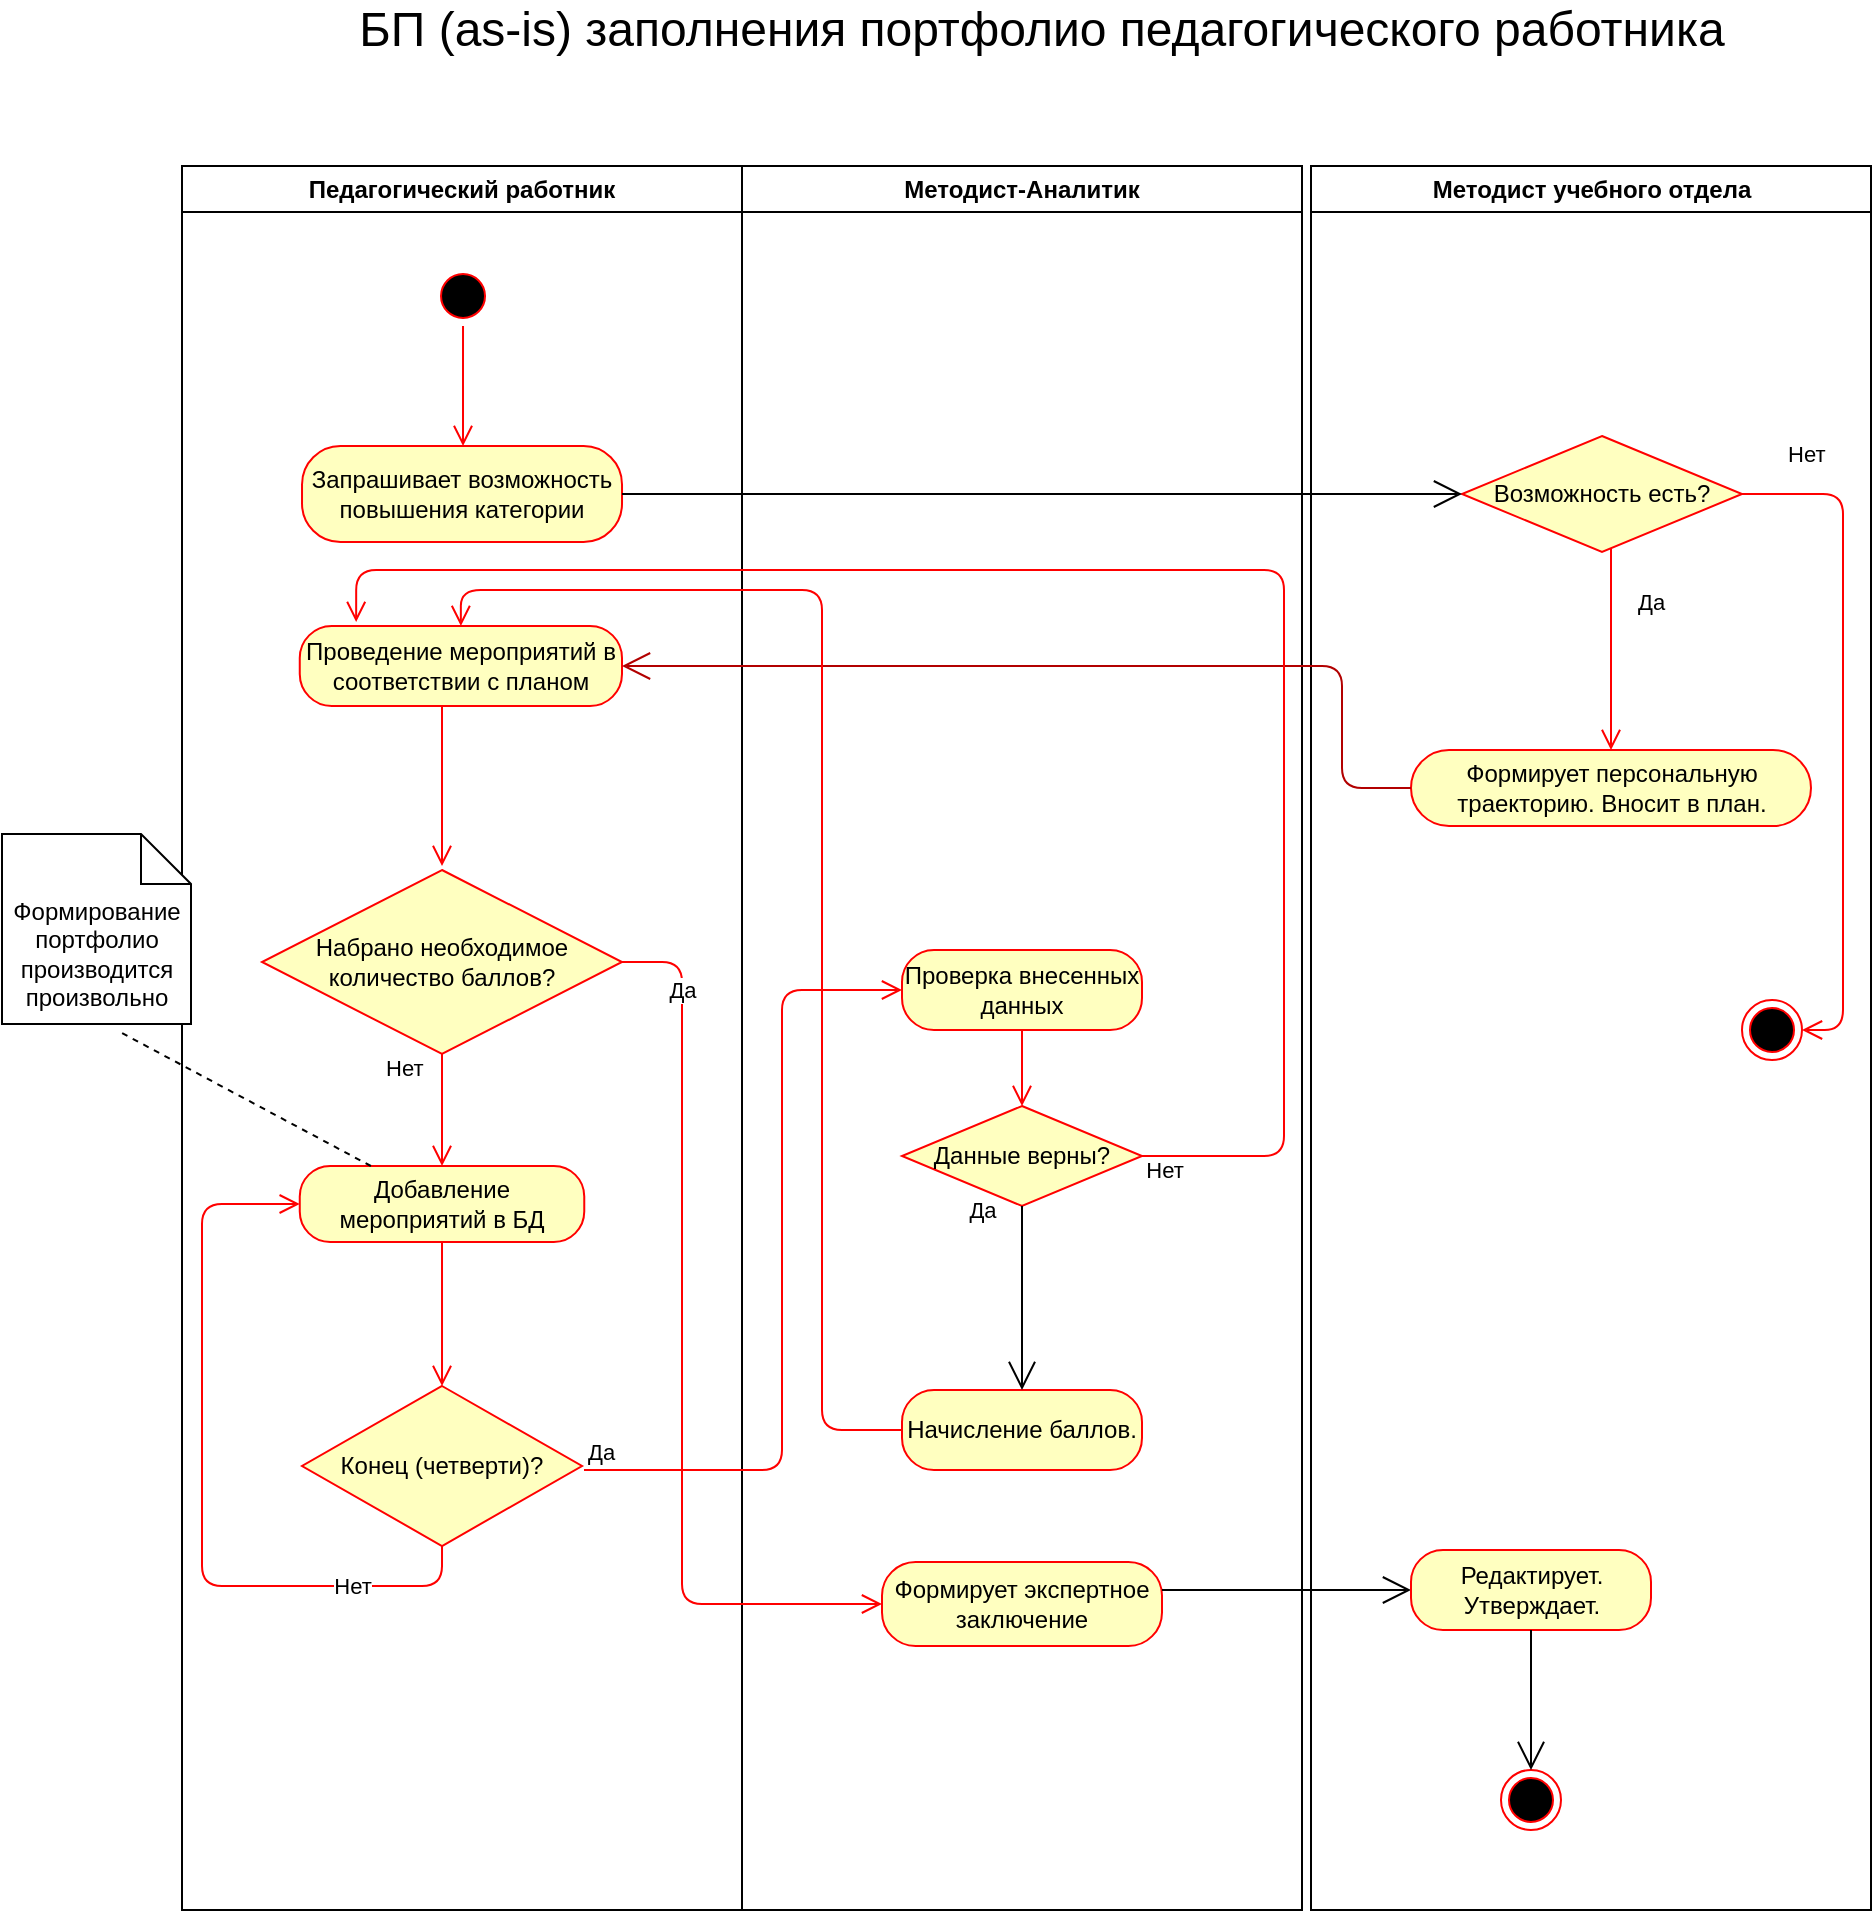 <mxfile version="14.5.4" type="github">
  <diagram name="Page-1" id="e7e014a7-5840-1c2e-5031-d8a46d1fe8dd">
    <mxGraphModel dx="1422" dy="763" grid="1" gridSize="10" guides="1" tooltips="1" connect="1" arrows="1" fold="1" page="1" pageScale="1" pageWidth="1169" pageHeight="826" background="#ffffff" math="0" shadow="0">
      <root>
        <mxCell id="0" />
        <mxCell id="1" parent="0" />
        <mxCell id="2" value="Педагогический работник" style="swimlane;whiteSpace=wrap" parent="1" vertex="1">
          <mxGeometry x="160" y="128" width="280" height="872" as="geometry" />
        </mxCell>
        <mxCell id="MTfeiU3DSVLbZnVPrrDz-46" value="" style="ellipse;html=1;shape=startState;fillColor=#000000;strokeColor=#ff0000;" parent="2" vertex="1">
          <mxGeometry x="125.51" y="50" width="30" height="30" as="geometry" />
        </mxCell>
        <mxCell id="MTfeiU3DSVLbZnVPrrDz-47" value="" style="edgeStyle=orthogonalEdgeStyle;html=1;verticalAlign=bottom;endArrow=open;endSize=8;strokeColor=#ff0000;" parent="2" source="MTfeiU3DSVLbZnVPrrDz-46" edge="1">
          <mxGeometry relative="1" as="geometry">
            <mxPoint x="140.51" y="140" as="targetPoint" />
          </mxGeometry>
        </mxCell>
        <mxCell id="MTfeiU3DSVLbZnVPrrDz-52" value="Запрашивает возможность повышения категории" style="rounded=1;whiteSpace=wrap;html=1;arcSize=40;fontColor=#000000;fillColor=#ffffc0;strokeColor=#ff0000;" parent="2" vertex="1">
          <mxGeometry x="60.01" y="140" width="160" height="48" as="geometry" />
        </mxCell>
        <mxCell id="MTfeiU3DSVLbZnVPrrDz-104" value="&lt;div&gt;Набрано необходимое количество баллов?&lt;/div&gt;" style="rhombus;whiteSpace=wrap;html=1;fillColor=#ffffc0;strokeColor=#ff0000;" parent="2" vertex="1">
          <mxGeometry x="40" y="352" width="180" height="92" as="geometry" />
        </mxCell>
        <mxCell id="MTfeiU3DSVLbZnVPrrDz-105" value="Нет" style="edgeStyle=orthogonalEdgeStyle;html=1;align=left;verticalAlign=bottom;endArrow=open;endSize=8;strokeColor=#ff0000;entryX=0.5;entryY=0;entryDx=0;entryDy=0;exitX=0.5;exitY=1;exitDx=0;exitDy=0;" parent="2" source="MTfeiU3DSVLbZnVPrrDz-104" target="MTfeiU3DSVLbZnVPrrDz-82" edge="1">
          <mxGeometry x="-0.429" y="-30" relative="1" as="geometry">
            <mxPoint x="20" y="432" as="targetPoint" />
            <mxPoint as="offset" />
            <mxPoint x="30" y="694" as="sourcePoint" />
          </mxGeometry>
        </mxCell>
        <mxCell id="0BzAGdyhmC7lKJji1qwk-4" value="Конец (четверти)?" style="rhombus;whiteSpace=wrap;html=1;fillColor=#ffffc0;strokeColor=#ff0000;" vertex="1" parent="2">
          <mxGeometry x="60.01" y="610" width="140" height="80" as="geometry" />
        </mxCell>
        <mxCell id="MTfeiU3DSVLbZnVPrrDz-82" value="Добавление мероприятий в БД" style="rounded=1;whiteSpace=wrap;html=1;arcSize=40;fontColor=#000000;fillColor=#ffffc0;strokeColor=#ff0000;" parent="2" vertex="1">
          <mxGeometry x="58.88" y="500" width="142.25" height="38" as="geometry" />
        </mxCell>
        <mxCell id="0BzAGdyhmC7lKJji1qwk-13" value="" style="edgeStyle=orthogonalEdgeStyle;html=1;verticalAlign=bottom;endArrow=open;endSize=8;strokeColor=#ff0000;exitX=0.5;exitY=1;exitDx=0;exitDy=0;entryX=0;entryY=0.5;entryDx=0;entryDy=0;" edge="1" source="0BzAGdyhmC7lKJji1qwk-4" parent="2" target="MTfeiU3DSVLbZnVPrrDz-82">
          <mxGeometry relative="1" as="geometry">
            <mxPoint x="690" y="560" as="targetPoint" />
            <mxPoint x="620" y="560" as="sourcePoint" />
            <Array as="points">
              <mxPoint x="130" y="710" />
              <mxPoint x="10" y="710" />
              <mxPoint x="10" y="519" />
            </Array>
          </mxGeometry>
        </mxCell>
        <mxCell id="0BzAGdyhmC7lKJji1qwk-18" value="Нет" style="edgeLabel;html=1;align=center;verticalAlign=middle;resizable=0;points=[];" vertex="1" connectable="0" parent="0BzAGdyhmC7lKJji1qwk-13">
          <mxGeometry x="-0.658" relative="1" as="geometry">
            <mxPoint as="offset" />
          </mxGeometry>
        </mxCell>
        <mxCell id="0BzAGdyhmC7lKJji1qwk-16" value="Проведение мероприятий в соответствии с планом" style="rounded=1;whiteSpace=wrap;html=1;arcSize=40;fontColor=#000000;fillColor=#ffffc0;strokeColor=#ff0000;" vertex="1" parent="2">
          <mxGeometry x="58.88" y="230" width="161.12" height="40" as="geometry" />
        </mxCell>
        <mxCell id="0BzAGdyhmC7lKJji1qwk-17" value="" style="edgeStyle=orthogonalEdgeStyle;html=1;verticalAlign=bottom;endArrow=open;endSize=8;strokeColor=#ff0000;" edge="1" source="0BzAGdyhmC7lKJji1qwk-16" parent="2">
          <mxGeometry relative="1" as="geometry">
            <mxPoint x="130" y="350" as="targetPoint" />
            <Array as="points">
              <mxPoint x="130" y="310" />
              <mxPoint x="130" y="310" />
            </Array>
          </mxGeometry>
        </mxCell>
        <mxCell id="MTfeiU3DSVLbZnVPrrDz-95" value="" style="edgeStyle=orthogonalEdgeStyle;html=1;verticalAlign=bottom;endArrow=open;endSize=8;strokeColor=#ff0000;entryX=0.5;entryY=0;entryDx=0;entryDy=0;exitX=0.5;exitY=1;exitDx=0;exitDy=0;" parent="2" source="MTfeiU3DSVLbZnVPrrDz-82" target="0BzAGdyhmC7lKJji1qwk-4" edge="1">
          <mxGeometry relative="1" as="geometry">
            <mxPoint x="132.23" y="534" as="targetPoint" />
            <mxPoint x="131.13" y="558" as="sourcePoint" />
            <Array as="points" />
          </mxGeometry>
        </mxCell>
        <mxCell id="3" value="Методист-Аналитик" style="swimlane;whiteSpace=wrap" parent="1" vertex="1">
          <mxGeometry x="440" y="128" width="280" height="872" as="geometry" />
        </mxCell>
        <mxCell id="MTfeiU3DSVLbZnVPrrDz-90" value="Начисление баллов." style="rounded=1;whiteSpace=wrap;html=1;arcSize=40;fontColor=#000000;fillColor=#ffffc0;strokeColor=#ff0000;" parent="3" vertex="1">
          <mxGeometry x="80" y="612" width="120" height="40" as="geometry" />
        </mxCell>
        <mxCell id="MTfeiU3DSVLbZnVPrrDz-98" value="Проверка внесенных данных" style="rounded=1;whiteSpace=wrap;html=1;arcSize=40;fontColor=#000000;fillColor=#ffffc0;strokeColor=#ff0000;" parent="3" vertex="1">
          <mxGeometry x="80" y="392" width="120" height="40" as="geometry" />
        </mxCell>
        <mxCell id="MTfeiU3DSVLbZnVPrrDz-101" value="Данные верны?" style="rhombus;whiteSpace=wrap;html=1;fillColor=#ffffc0;strokeColor=#ff0000;" parent="3" vertex="1">
          <mxGeometry x="80" y="470" width="120" height="50" as="geometry" />
        </mxCell>
        <mxCell id="MTfeiU3DSVLbZnVPrrDz-99" value="" style="edgeStyle=orthogonalEdgeStyle;html=1;verticalAlign=bottom;endArrow=open;endSize=8;strokeColor=#ff0000;" parent="3" source="MTfeiU3DSVLbZnVPrrDz-98" target="MTfeiU3DSVLbZnVPrrDz-101" edge="1">
          <mxGeometry relative="1" as="geometry">
            <mxPoint x="140" y="472" as="targetPoint" />
          </mxGeometry>
        </mxCell>
        <mxCell id="MTfeiU3DSVLbZnVPrrDz-102" value="" style="endArrow=open;endFill=1;endSize=12;html=1;entryX=0.5;entryY=0;entryDx=0;entryDy=0;exitX=0.5;exitY=1;exitDx=0;exitDy=0;" parent="3" source="MTfeiU3DSVLbZnVPrrDz-101" target="MTfeiU3DSVLbZnVPrrDz-90" edge="1">
          <mxGeometry width="160" relative="1" as="geometry">
            <mxPoint x="10" y="382" as="sourcePoint" />
            <mxPoint x="170" y="382" as="targetPoint" />
          </mxGeometry>
        </mxCell>
        <mxCell id="MTfeiU3DSVLbZnVPrrDz-103" value="&lt;div&gt;Да&lt;/div&gt;" style="edgeLabel;html=1;align=center;verticalAlign=middle;resizable=0;points=[];" parent="MTfeiU3DSVLbZnVPrrDz-102" vertex="1" connectable="0">
          <mxGeometry x="-0.323" relative="1" as="geometry">
            <mxPoint x="-20" y="-29" as="offset" />
          </mxGeometry>
        </mxCell>
        <mxCell id="MTfeiU3DSVLbZnVPrrDz-116" value="Формирует экспертное заключение" style="rounded=1;whiteSpace=wrap;html=1;arcSize=40;fontColor=#000000;fillColor=#ffffc0;strokeColor=#ff0000;" parent="3" vertex="1">
          <mxGeometry x="70" y="698" width="140" height="42" as="geometry" />
        </mxCell>
        <mxCell id="MTfeiU3DSVLbZnVPrrDz-118" value="" style="endArrow=open;endFill=1;endSize=12;html=1;" parent="3" target="MTfeiU3DSVLbZnVPrrDz-119" edge="1">
          <mxGeometry width="160" relative="1" as="geometry">
            <mxPoint x="210" y="712" as="sourcePoint" />
            <mxPoint x="370" y="712" as="targetPoint" />
          </mxGeometry>
        </mxCell>
        <mxCell id="4" value="Методист учебного отдела" style="swimlane;whiteSpace=wrap" parent="1" vertex="1">
          <mxGeometry x="724.5" y="128" width="280" height="872" as="geometry" />
        </mxCell>
        <mxCell id="MTfeiU3DSVLbZnVPrrDz-76" value="Формирует персональную траекторию. Вносит в план." style="rounded=1;whiteSpace=wrap;html=1;arcSize=50;fontColor=#000000;fillColor=#ffffc0;strokeColor=#ff0000;" parent="4" vertex="1">
          <mxGeometry x="50" y="292" width="200" height="38" as="geometry" />
        </mxCell>
        <mxCell id="MTfeiU3DSVLbZnVPrrDz-78" value="Возможность есть?" style="rhombus;whiteSpace=wrap;html=1;fillColor=#ffffc0;strokeColor=#ff0000;" parent="4" vertex="1">
          <mxGeometry x="75.5" y="135" width="140" height="58" as="geometry" />
        </mxCell>
        <mxCell id="MTfeiU3DSVLbZnVPrrDz-79" value="Нет" style="edgeStyle=orthogonalEdgeStyle;html=1;align=left;verticalAlign=bottom;endArrow=open;endSize=8;strokeColor=#ff0000;entryX=0.5;entryY=0;entryDx=0;entryDy=0;" parent="4" source="MTfeiU3DSVLbZnVPrrDz-78" target="MTfeiU3DSVLbZnVPrrDz-76" edge="1">
          <mxGeometry x="-1" y="94" relative="1" as="geometry">
            <mxPoint x="135.5" y="352" as="targetPoint" />
            <Array as="points">
              <mxPoint x="150" y="292" />
              <mxPoint x="150" y="292" />
            </Array>
            <mxPoint x="-8" y="-38" as="offset" />
          </mxGeometry>
        </mxCell>
        <mxCell id="MTfeiU3DSVLbZnVPrrDz-81" value="" style="ellipse;html=1;shape=endState;fillColor=#000000;strokeColor=#ff0000;" parent="4" vertex="1">
          <mxGeometry x="215.5" y="417" width="30" height="30" as="geometry" />
        </mxCell>
        <mxCell id="MTfeiU3DSVLbZnVPrrDz-80" value="Да" style="edgeStyle=orthogonalEdgeStyle;html=1;align=left;verticalAlign=top;endArrow=open;endSize=8;strokeColor=#ff0000;exitX=1;exitY=0.5;exitDx=0;exitDy=0;" parent="4" source="MTfeiU3DSVLbZnVPrrDz-78" target="MTfeiU3DSVLbZnVPrrDz-81" edge="1">
          <mxGeometry x="-1" y="-68" relative="1" as="geometry">
            <mxPoint x="265.5" y="432" as="targetPoint" />
            <Array as="points">
              <mxPoint x="266" y="164" />
              <mxPoint x="266" y="432" />
            </Array>
            <mxPoint x="-54" y="-27" as="offset" />
          </mxGeometry>
        </mxCell>
        <mxCell id="MTfeiU3DSVLbZnVPrrDz-114" value="" style="ellipse;html=1;shape=endState;fillColor=#000000;strokeColor=#ff0000;" parent="4" vertex="1">
          <mxGeometry x="95" y="802" width="30" height="30" as="geometry" />
        </mxCell>
        <mxCell id="MTfeiU3DSVLbZnVPrrDz-119" value="Редактирует. Утверждает." style="rounded=1;whiteSpace=wrap;html=1;arcSize=40;fontColor=#000000;fillColor=#ffffc0;strokeColor=#ff0000;" parent="4" vertex="1">
          <mxGeometry x="50" y="692" width="120" height="40" as="geometry" />
        </mxCell>
        <mxCell id="MTfeiU3DSVLbZnVPrrDz-120" value="" style="endArrow=open;endFill=1;endSize=12;html=1;exitX=0.5;exitY=1;exitDx=0;exitDy=0;entryX=0.5;entryY=0;entryDx=0;entryDy=0;" parent="4" source="MTfeiU3DSVLbZnVPrrDz-119" target="MTfeiU3DSVLbZnVPrrDz-114" edge="1">
          <mxGeometry width="160" relative="1" as="geometry">
            <mxPoint x="115.5" y="762" as="sourcePoint" />
            <mxPoint x="275.5" y="762" as="targetPoint" />
          </mxGeometry>
        </mxCell>
        <mxCell id="MTfeiU3DSVLbZnVPrrDz-42" value="&lt;font style=&quot;font-size: 24px&quot;&gt;БП (as-is) заполнения портфолио педагогического работника&lt;/font&gt;" style="text;html=1;strokeColor=none;fillColor=none;align=center;verticalAlign=middle;whiteSpace=wrap;rounded=0;" parent="1" vertex="1">
          <mxGeometry x="200" y="50" width="780" height="20" as="geometry" />
        </mxCell>
        <mxCell id="MTfeiU3DSVLbZnVPrrDz-84" value="" style="endArrow=open;endFill=1;endSize=12;html=1;exitX=0;exitY=0.5;exitDx=0;exitDy=0;fillColor=#e51400;strokeColor=#B20000;entryX=1;entryY=0.5;entryDx=0;entryDy=0;" parent="1" source="MTfeiU3DSVLbZnVPrrDz-76" target="0BzAGdyhmC7lKJji1qwk-16" edge="1">
          <mxGeometry width="160" relative="1" as="geometry">
            <mxPoint x="500" y="510" as="sourcePoint" />
            <mxPoint x="291" y="500" as="targetPoint" />
            <Array as="points">
              <mxPoint x="740" y="439" />
              <mxPoint x="740" y="378" />
            </Array>
          </mxGeometry>
        </mxCell>
        <mxCell id="MTfeiU3DSVLbZnVPrrDz-115" value="" style="endArrow=open;endFill=1;endSize=12;html=1;entryX=0;entryY=0.5;entryDx=0;entryDy=0;" parent="1" source="MTfeiU3DSVLbZnVPrrDz-52" target="MTfeiU3DSVLbZnVPrrDz-78" edge="1">
          <mxGeometry width="160" relative="1" as="geometry">
            <mxPoint x="450" y="300" as="sourcePoint" />
            <mxPoint x="610" y="300" as="targetPoint" />
          </mxGeometry>
        </mxCell>
        <mxCell id="0BzAGdyhmC7lKJji1qwk-5" value="Да" style="edgeStyle=orthogonalEdgeStyle;html=1;align=left;verticalAlign=bottom;endArrow=open;endSize=8;strokeColor=#ff0000;entryX=0;entryY=0.5;entryDx=0;entryDy=0;" edge="1" parent="1" target="MTfeiU3DSVLbZnVPrrDz-98">
          <mxGeometry x="-1" relative="1" as="geometry">
            <mxPoint x="430" y="630" as="targetPoint" />
            <mxPoint x="361" y="780" as="sourcePoint" />
            <Array as="points">
              <mxPoint x="361" y="780" />
              <mxPoint x="460" y="780" />
              <mxPoint x="460" y="540" />
            </Array>
          </mxGeometry>
        </mxCell>
        <mxCell id="MTfeiU3DSVLbZnVPrrDz-86" value="Формирование портфолио производится произвольно" style="shape=note2;boundedLbl=1;whiteSpace=wrap;html=1;size=25;verticalAlign=top;align=center;" parent="1" vertex="1">
          <mxGeometry x="70" y="462" width="94.5" height="95" as="geometry" />
        </mxCell>
        <mxCell id="MTfeiU3DSVLbZnVPrrDz-87" value="" style="endArrow=none;dashed=1;html=1;exitX=0.25;exitY=0;exitDx=0;exitDy=0;entryX=0.624;entryY=1.042;entryDx=0;entryDy=0;entryPerimeter=0;" parent="1" source="MTfeiU3DSVLbZnVPrrDz-82" edge="1" target="MTfeiU3DSVLbZnVPrrDz-86">
          <mxGeometry width="50" height="50" relative="1" as="geometry">
            <mxPoint x="167.75" y="606" as="sourcePoint" />
            <mxPoint x="217.75" y="556" as="targetPoint" />
          </mxGeometry>
        </mxCell>
        <mxCell id="MTfeiU3DSVLbZnVPrrDz-113" value="" style="edgeStyle=orthogonalEdgeStyle;html=1;verticalAlign=bottom;endArrow=open;endSize=8;strokeColor=#ff0000;exitX=1;exitY=0.5;exitDx=0;exitDy=0;entryX=0;entryY=0.5;entryDx=0;entryDy=0;" parent="1" source="MTfeiU3DSVLbZnVPrrDz-104" target="MTfeiU3DSVLbZnVPrrDz-116" edge="1">
          <mxGeometry relative="1" as="geometry">
            <mxPoint x="190" y="665" as="targetPoint" />
            <Array as="points">
              <mxPoint x="410" y="526" />
              <mxPoint x="410" y="847" />
            </Array>
            <mxPoint x="190" y="925" as="sourcePoint" />
          </mxGeometry>
        </mxCell>
        <mxCell id="0BzAGdyhmC7lKJji1qwk-11" value="Да" style="edgeLabel;html=1;align=center;verticalAlign=middle;resizable=0;points=[];" vertex="1" connectable="0" parent="MTfeiU3DSVLbZnVPrrDz-113">
          <mxGeometry x="-0.804" relative="1" as="geometry">
            <mxPoint as="offset" />
          </mxGeometry>
        </mxCell>
        <mxCell id="0BzAGdyhmC7lKJji1qwk-15" value="" style="edgeStyle=orthogonalEdgeStyle;html=1;verticalAlign=bottom;endArrow=open;endSize=8;strokeColor=#ff0000;exitX=0;exitY=0.5;exitDx=0;exitDy=0;entryX=0.5;entryY=0;entryDx=0;entryDy=0;" edge="1" source="MTfeiU3DSVLbZnVPrrDz-90" parent="1" target="0BzAGdyhmC7lKJji1qwk-16">
          <mxGeometry relative="1" as="geometry">
            <mxPoint x="890" y="710" as="targetPoint" />
            <mxPoint x="790" y="710" as="sourcePoint" />
            <Array as="points">
              <mxPoint x="480" y="760" />
              <mxPoint x="480" y="340" />
              <mxPoint x="299" y="340" />
            </Array>
          </mxGeometry>
        </mxCell>
        <mxCell id="0BzAGdyhmC7lKJji1qwk-20" value="" style="edgeStyle=orthogonalEdgeStyle;html=1;verticalAlign=bottom;endArrow=open;endSize=8;strokeColor=#ff0000;exitX=1;exitY=0.5;exitDx=0;exitDy=0;entryX=0.175;entryY=-0.05;entryDx=0;entryDy=0;entryPerimeter=0;" edge="1" source="MTfeiU3DSVLbZnVPrrDz-101" parent="1" target="0BzAGdyhmC7lKJji1qwk-16">
          <mxGeometry relative="1" as="geometry">
            <mxPoint x="710" y="623" as="targetPoint" />
            <Array as="points">
              <mxPoint x="711" y="623" />
              <mxPoint x="711" y="330" />
              <mxPoint x="247" y="330" />
            </Array>
          </mxGeometry>
        </mxCell>
        <mxCell id="0BzAGdyhmC7lKJji1qwk-21" value="Нет" style="edgeLabel;html=1;align=center;verticalAlign=middle;resizable=0;points=[];" vertex="1" connectable="0" parent="0BzAGdyhmC7lKJji1qwk-20">
          <mxGeometry x="-0.871" relative="1" as="geometry">
            <mxPoint x="-44" y="7" as="offset" />
          </mxGeometry>
        </mxCell>
      </root>
    </mxGraphModel>
  </diagram>
</mxfile>

